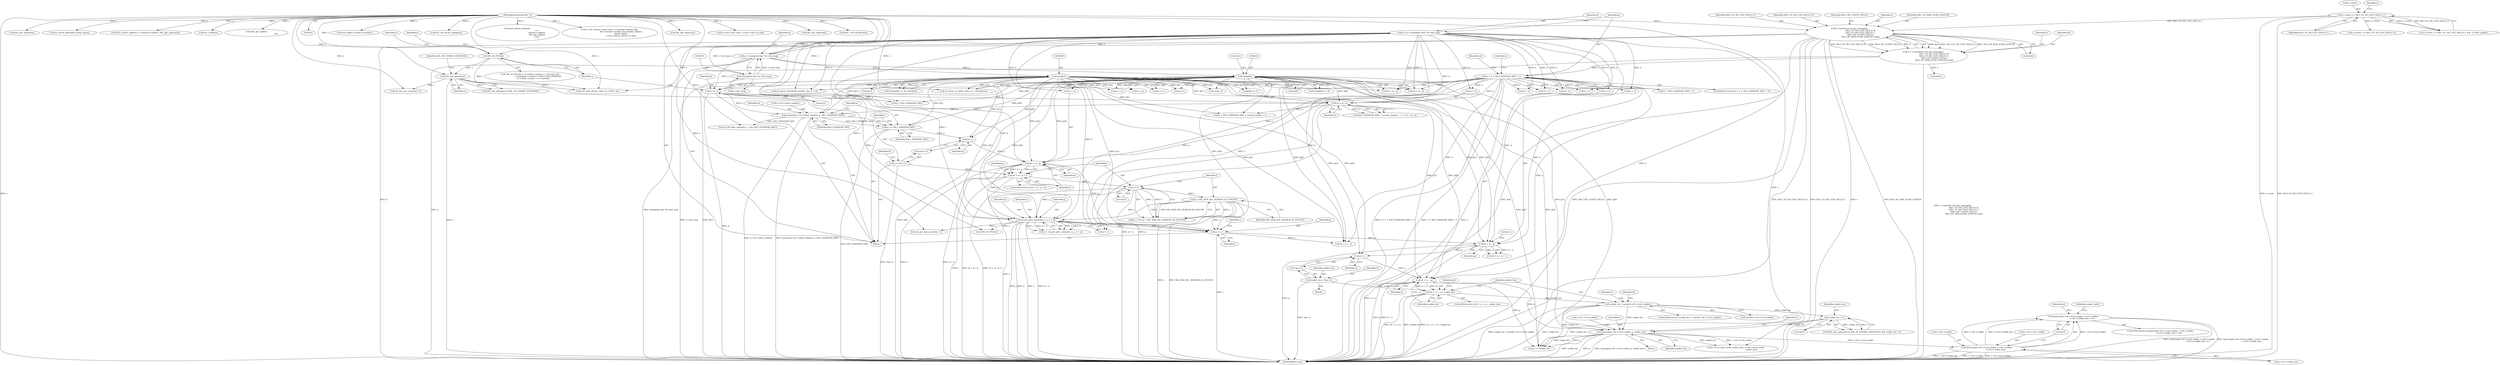 digraph "0_openssl_a004e72b95835136d3f1ea90517f706c24c03da7@API" {
"1000610" [label="(Call,memcmp(s->d1->rcvd_cookie, s->d1->cookie,\n                            s->d1->cookie_len) != 0)"];
"1000611" [label="(Call,memcmp(s->d1->rcvd_cookie, s->d1->cookie,\n                            s->d1->cookie_len))"];
"1000572" [label="(Call,memcpy(s->d1->rcvd_cookie, p, cookie_len))"];
"1000267" [label="(Call,(int)p[1])"];
"1000232" [label="(Call,p = (unsigned char *)s->init_msg)"];
"1000234" [label="(Call,(unsigned char *)s->init_msg)"];
"1000261" [label="(Call,(int)p[0])"];
"1000531" [label="(Call,(d + n ) - p)"];
"1000230" [label="(Call,d = p = (unsigned char *)s->init_msg)"];
"1000240" [label="(Call,n < 2 + SSL3_RANDOM_SIZE + 1)"];
"1000208" [label="(Call,n = s->method->ssl_get_message(s,\n                                   SSL3_ST_SR_CLNT_HELLO_B,\n                                   SSL3_ST_SR_CLNT_HELLO_C,\n                                   SSL3_MT_CLIENT_HELLO,\n                                   SSL3_RT_MAX_PLAIN_LENGTH, &ok))"];
"1000210" [label="(Call,s->method->ssl_get_message(s,\n                                   SSL3_ST_SR_CLNT_HELLO_B,\n                                   SSL3_ST_SR_CLNT_HELLO_C,\n                                   SSL3_MT_CLIENT_HELLO,\n                                   SSL3_RT_MAX_PLAIN_LENGTH, &ok))"];
"1000144" [label="(MethodParameterIn,SSL *s)"];
"1000181" [label="(Call,s->state == SSL3_ST_SR_CLNT_HELLO_C)"];
"1000527" [label="(Call,p++)"];
"1000510" [label="(Call,(d + n) - p)"];
"1000501" [label="(Call,p += j)"];
"1000419" [label="(Call,j < 0)"];
"1000402" [label="(Call,(d + n) - p < j)"];
"1000403" [label="(Call,(d + n) - p)"];
"1000399" [label="(Call,p++)"];
"1000393" [label="(Call,p += SSL3_RANDOM_SIZE)"];
"1000385" [label="(Call,memcpy(s->s3->client_random, p, SSL3_RANDOM_SIZE))"];
"1000272" [label="(Call,p += 2)"];
"1000356" [label="(Call,(d + n) - p)"];
"1000396" [label="(Call,j = *(p++))"];
"1000422" [label="(Call,j > SSL_MAX_SSL_SESSION_ID_LENGTH)"];
"1000459" [label="(Call,ssl_get_prev_session(s, p, j, d + n))"];
"1000337" [label="(Call,SSL_get_options(s))"];
"1000277" [label="(Call,SSL_IS_DTLS(s))"];
"1000568" [label="(Call,cookie_len > 0)"];
"1000546" [label="(Call,cookie_len > sizeof(s->d1->rcvd_cookie))"];
"1000530" [label="(Call,(d + n ) - p < cookie_len)"];
"1000524" [label="(Call,cookie_len = *(p++))"];
"1000984" [label="(Call,d + n)"];
"1000506" [label="(Identifier,s)"];
"1000180" [label="(Call,s->state == SSL3_ST_SR_CLNT_HELLO_C && !s->first_packet)"];
"1000350" [label="(Call,SSL3_RANDOM_SIZE + session_length + 1 >= (d + n) - p)"];
"1000507" [label="(Block,)"];
"1001646" [label="(Call,ssl3_digest_cached_records(s))"];
"1000407" [label="(Identifier,p)"];
"1001694" [label="(MethodReturn,int)"];
"1000419" [label="(Call,j < 0)"];
"1000210" [label="(Call,s->method->ssl_get_message(s,\n                                   SSL3_ST_SR_CLNT_HELLO_B,\n                                   SSL3_ST_SR_CLNT_HELLO_C,\n                                   SSL3_MT_CLIENT_HELLO,\n                                   SSL3_RT_MAX_PLAIN_LENGTH, &ok))"];
"1000233" [label="(Identifier,p)"];
"1000213" [label="(Identifier,SSL3_ST_SR_CLNT_HELLO_C)"];
"1000276" [label="(Call,SSL_IS_DTLS(s) ? (s->client_version > s->version &&\n                          s->method->version != DTLS_ANY_VERSION)\n        : (s->client_version < s->version))"];
"1000274" [label="(Literal,2)"];
"1000532" [label="(Call,d + n)"];
"1000795" [label="(Call,ssl_bytes_to_cipher_list(s, p, i, &(ciphers)))"];
"1000527" [label="(Call,p++)"];
"1000514" [label="(Identifier,p)"];
"1000273" [label="(Identifier,p)"];
"1000372" [label="(Call,p + SSL3_RANDOM_SIZE + session_length + 1)"];
"1000212" [label="(Identifier,SSL3_ST_SR_CLNT_HELLO_B)"];
"1000511" [label="(Call,d + n)"];
"1000571" [label="(Block,)"];
"1000612" [label="(Call,s->d1->rcvd_cookie)"];
"1000269" [label="(Call,p[1])"];
"1000209" [label="(Identifier,n)"];
"1000220" [label="(Identifier,ok)"];
"1001431" [label="(Call,tls1_set_server_sigalgs(s))"];
"1000277" [label="(Call,SSL_IS_DTLS(s))"];
"1000421" [label="(Literal,0)"];
"1000242" [label="(Call,2 + SSL3_RANDOM_SIZE + 1)"];
"1000392" [label="(Identifier,SSL3_RANDOM_SIZE)"];
"1000531" [label="(Call,(d + n ) - p)"];
"1000403" [label="(Call,(d + n) - p)"];
"1000234" [label="(Call,(unsigned char *)s->init_msg)"];
"1000357" [label="(Call,d + n)"];
"1000336" [label="(Call,SSL_get_options(s) & SSL_OP_COOKIE_EXCHANGE)"];
"1001676" [label="(Call,ssl3_send_alert(s, SSL3_AL_FATAL, al))"];
"1000402" [label="(Call,(d + n) - p < j)"];
"1000424" [label="(Identifier,SSL_MAX_SSL_SESSION_ID_LENGTH)"];
"1000393" [label="(Call,p += SSL3_RANDOM_SIZE)"];
"1000462" [label="(Identifier,j)"];
"1000418" [label="(Call,(j < 0) || (j > SSL_MAX_SSL_SESSION_ID_LENGTH))"];
"1000622" [label="(Call,s->d1->cookie_len)"];
"1000214" [label="(Identifier,SSL3_MT_CLIENT_HELLO)"];
"1000261" [label="(Call,(int)p[0])"];
"1000556" [label="(Identifier,al)"];
"1000611" [label="(Call,memcmp(s->d1->rcvd_cookie, s->d1->cookie,\n                            s->d1->cookie_len))"];
"1000296" [label="(Identifier,s)"];
"1000545" [label="(ControlStructure,if (cookie_len > sizeof(s->d1->rcvd_cookie)))"];
"1000617" [label="(Call,s->d1->cookie)"];
"1000536" [label="(Identifier,cookie_len)"];
"1000570" [label="(Literal,0)"];
"1000208" [label="(Call,n = s->method->ssl_get_message(s,\n                                   SSL3_ST_SR_CLNT_HELLO_B,\n                                   SSL3_ST_SR_CLNT_HELLO_C,\n                                   SSL3_MT_CLIENT_HELLO,\n                                   SSL3_RT_MAX_PLAIN_LENGTH, &ok))"];
"1000548" [label="(Call,sizeof(s->d1->rcvd_cookie))"];
"1000181" [label="(Call,s->state == SSL3_ST_SR_CLNT_HELLO_C)"];
"1000360" [label="(Identifier,p)"];
"1000420" [label="(Identifier,j)"];
"1000777" [label="(Call,(d + n) - p)"];
"1000524" [label="(Call,cookie_len = *(p++))"];
"1000584" [label="(Identifier,s)"];
"1000804" [label="(Call,p += i)"];
"1000267" [label="(Call,(int)p[1])"];
"1000566" [label="(Identifier,s)"];
"1000980" [label="(Call,ssl_parse_clienthello_tlsext(s, &p, d + n))"];
"1000391" [label="(Identifier,p)"];
"1000463" [label="(Call,d + n)"];
"1000398" [label="(Call,*(p++))"];
"1000461" [label="(Identifier,p)"];
"1000385" [label="(Call,memcpy(s->s3->client_random, p, SSL3_RANDOM_SIZE))"];
"1000572" [label="(Call,memcpy(s->d1->rcvd_cookie, p, cookie_len))"];
"1000609" [label="(ControlStructure,if (memcmp(s->d1->rcvd_cookie, s->d1->cookie,\n                            s->d1->cookie_len) != 0))"];
"1000399" [label="(Call,p++)"];
"1000533" [label="(Identifier,d)"];
"1001091" [label="(Call,ssl3_choose_cipher(s,\n                                                               s->\n                                                               session->ciphers,\n                                                               SSL_get_ciphers\n                                                               (s)))"];
"1000239" [label="(ControlStructure,if (n < 2 + SSL3_RANDOM_SIZE + 1))"];
"1000145" [label="(Block,)"];
"1000337" [label="(Call,SSL_get_options(s))"];
"1000539" [label="(Identifier,al)"];
"1000423" [label="(Identifier,j)"];
"1000546" [label="(Call,cookie_len > sizeof(s->d1->rcvd_cookie))"];
"1000232" [label="(Call,p = (unsigned char *)s->init_msg)"];
"1000501" [label="(Call,p += j)"];
"1000579" [label="(Identifier,cookie_len)"];
"1000502" [label="(Identifier,p)"];
"1000460" [label="(Identifier,s)"];
"1000386" [label="(Call,s->s3->client_random)"];
"1000547" [label="(Identifier,cookie_len)"];
"1000236" [label="(Call,s->init_msg)"];
"1000230" [label="(Call,d = p = (unsigned char *)s->init_msg)"];
"1000263" [label="(Call,p[0])"];
"1000404" [label="(Call,d + n)"];
"1000922" [label="(Call,(d + n) - p)"];
"1000936" [label="(Call,q = p)"];
"1000231" [label="(Identifier,d)"];
"1000610" [label="(Call,memcmp(s->d1->rcvd_cookie, s->d1->cookie,\n                            s->d1->cookie_len) != 0)"];
"1000778" [label="(Call,d + n)"];
"1000401" [label="(ControlStructure,if ((d + n) - p < j))"];
"1000405" [label="(Identifier,d)"];
"1000530" [label="(Call,(d + n ) - p < cookie_len)"];
"1000144" [label="(MethodParameterIn,SSL *s)"];
"1000282" [label="(Identifier,s)"];
"1000526" [label="(Call,*(p++))"];
"1000260" [label="(Call,((int)p[0]) << 8)"];
"1000497" [label="(Call,ssl_get_new_session(s, 1))"];
"1000346" [label="(Call,p + SSL3_RANDOM_SIZE)"];
"1001044" [label="(Call,s->tls_session_secret_cb(s, s->session->master_key,\n                                     &s->session->master_key_length, ciphers,\n                                     &pref_cipher,\n                                     s->tls_session_secret_cb_arg))"];
"1000411" [label="(Identifier,al)"];
"1000888" [label="(Call,SSL_get_ciphers(s))"];
"1000509" [label="(Call,(d + n) - p < 1)"];
"1000185" [label="(Identifier,SSL3_ST_SR_CLNT_HELLO_C)"];
"1001449" [label="(Call,s->cert->cert_cb(s, s->cert->cert_cb_arg))"];
"1000182" [label="(Call,s->state)"];
"1000400" [label="(Identifier,p)"];
"1000192" [label="(Call,s->state == SSL3_ST_SR_CLNT_HELLO_A)"];
"1000451" [label="(Call,ssl_get_new_session(s, 1))"];
"1000339" [label="(Identifier,SSL_OP_COOKIE_EXCHANGE)"];
"1000272" [label="(Call,p += 2)"];
"1000573" [label="(Call,s->d1->rcvd_cookie)"];
"1000240" [label="(Call,n < 2 + SSL3_RANDOM_SIZE + 1)"];
"1000394" [label="(Identifier,p)"];
"1001495" [label="(Call,SSL_get_ciphers(s))"];
"1000956" [label="(Call,p += i)"];
"1001635" [label="(Call,SSL_USE_SIGALGS(s))"];
"1000457" [label="(Call,i = ssl_get_prev_session(s, p, j, d + n))"];
"1000338" [label="(Identifier,s)"];
"1000211" [label="(Identifier,s)"];
"1000356" [label="(Call,(d + n) - p)"];
"1000395" [label="(Identifier,SSL3_RANDOM_SIZE)"];
"1000528" [label="(Identifier,p)"];
"1000923" [label="(Call,d + n)"];
"1000591" [label="(Call,s->ctx->app_verify_cookie_cb(s, s->d1->rcvd_cookie,\n                                                 cookie_len))"];
"1000565" [label="(Call,SSL_get_options(s))"];
"1000408" [label="(Identifier,j)"];
"1000747" [label="(Call,d + n)"];
"1000249" [label="(Identifier,al)"];
"1000515" [label="(Literal,1)"];
"1000222" [label="(Call,(int)n)"];
"1000630" [label="(Identifier,al)"];
"1000529" [label="(ControlStructure,if ((d + n ) - p < cookie_len))"];
"1000266" [label="(Literal,8)"];
"1000627" [label="(Literal,0)"];
"1000503" [label="(Identifier,j)"];
"1000216" [label="(Call,&ok)"];
"1000637" [label="(Identifier,cookie_valid)"];
"1000278" [label="(Identifier,s)"];
"1000241" [label="(Identifier,n)"];
"1000746" [label="(Call,(d + n ) - p)"];
"1000569" [label="(Identifier,cookie_len)"];
"1000568" [label="(Call,cookie_len > 0)"];
"1000215" [label="(Identifier,SSL3_RT_MAX_PLAIN_LENGTH)"];
"1000918" [label="(Call,p++)"];
"1001658" [label="(Call,ssl_check_clienthello_tlsext_late(s))"];
"1000535" [label="(Identifier,p)"];
"1000257" [label="(Identifier,s)"];
"1000578" [label="(Identifier,p)"];
"1000510" [label="(Call,(d + n) - p)"];
"1000397" [label="(Identifier,j)"];
"1001488" [label="(Call,ssl3_choose_cipher(s, s->session->ciphers, SSL_get_ciphers(s)))"];
"1000677" [label="(Call,tls1_suiteb(s))"];
"1000760" [label="(Call,n2s(p, i))"];
"1000396" [label="(Call,j = *(p++))"];
"1001098" [label="(Call,SSL_get_ciphers\n                                                               (s))"];
"1000563" [label="(Call,(SSL_get_options(s) & SSL_OP_COOKIE_EXCHANGE) && cookie_len > 0)"];
"1000505" [label="(Call,SSL_IS_DTLS(s))"];
"1000950" [label="(Call,p[j] == 0)"];
"1001003" [label="(Call,ssl_fill_hello_random(s, 1, pos, SSL3_RANDOM_SIZE))"];
"1000639" [label="(Call,p += cookie_len)"];
"1000259" [label="(Call,(((int)p[0]) << 8) | (int)p[1])"];
"1000188" [label="(Identifier,s)"];
"1000422" [label="(Call,j > SSL_MAX_SSL_SESSION_ID_LENGTH)"];
"1000525" [label="(Identifier,cookie_len)"];
"1000459" [label="(Call,ssl_get_prev_session(s, p, j, d + n))"];
"1000610" -> "1000609"  [label="AST: "];
"1000610" -> "1000627"  [label="CFG: "];
"1000611" -> "1000610"  [label="AST: "];
"1000627" -> "1000610"  [label="AST: "];
"1000630" -> "1000610"  [label="CFG: "];
"1000637" -> "1000610"  [label="CFG: "];
"1000610" -> "1001694"  [label="DDG: memcmp(s->d1->rcvd_cookie, s->d1->cookie,\n                            s->d1->cookie_len) != 0"];
"1000610" -> "1001694"  [label="DDG: memcmp(s->d1->rcvd_cookie, s->d1->cookie,\n                            s->d1->cookie_len)"];
"1000611" -> "1000610"  [label="DDG: s->d1->rcvd_cookie"];
"1000611" -> "1000610"  [label="DDG: s->d1->cookie"];
"1000611" -> "1000610"  [label="DDG: s->d1->cookie_len"];
"1000611" -> "1000622"  [label="CFG: "];
"1000612" -> "1000611"  [label="AST: "];
"1000617" -> "1000611"  [label="AST: "];
"1000622" -> "1000611"  [label="AST: "];
"1000627" -> "1000611"  [label="CFG: "];
"1000611" -> "1001694"  [label="DDG: s->d1->cookie_len"];
"1000611" -> "1001694"  [label="DDG: s->d1->cookie"];
"1000611" -> "1001694"  [label="DDG: s->d1->rcvd_cookie"];
"1000572" -> "1000611"  [label="DDG: s->d1->rcvd_cookie"];
"1000572" -> "1000571"  [label="AST: "];
"1000572" -> "1000579"  [label="CFG: "];
"1000573" -> "1000572"  [label="AST: "];
"1000578" -> "1000572"  [label="AST: "];
"1000579" -> "1000572"  [label="AST: "];
"1000584" -> "1000572"  [label="CFG: "];
"1000572" -> "1001694"  [label="DDG: cookie_len"];
"1000572" -> "1001694"  [label="DDG: p"];
"1000572" -> "1001694"  [label="DDG: memcpy(s->d1->rcvd_cookie, p, cookie_len)"];
"1000267" -> "1000572"  [label="DDG: p[1]"];
"1000261" -> "1000572"  [label="DDG: p[0]"];
"1000531" -> "1000572"  [label="DDG: p"];
"1000568" -> "1000572"  [label="DDG: cookie_len"];
"1000546" -> "1000572"  [label="DDG: cookie_len"];
"1000572" -> "1000591"  [label="DDG: s->d1->rcvd_cookie"];
"1000572" -> "1000591"  [label="DDG: cookie_len"];
"1000572" -> "1000639"  [label="DDG: cookie_len"];
"1000572" -> "1000639"  [label="DDG: p"];
"1000267" -> "1000259"  [label="AST: "];
"1000267" -> "1000269"  [label="CFG: "];
"1000268" -> "1000267"  [label="AST: "];
"1000269" -> "1000267"  [label="AST: "];
"1000259" -> "1000267"  [label="CFG: "];
"1000267" -> "1001694"  [label="DDG: p[1]"];
"1000267" -> "1000259"  [label="DDG: p[1]"];
"1000232" -> "1000267"  [label="DDG: p"];
"1000267" -> "1000272"  [label="DDG: p[1]"];
"1000267" -> "1000346"  [label="DDG: p[1]"];
"1000267" -> "1000356"  [label="DDG: p[1]"];
"1000267" -> "1000372"  [label="DDG: p[1]"];
"1000267" -> "1000385"  [label="DDG: p[1]"];
"1000267" -> "1000393"  [label="DDG: p[1]"];
"1000267" -> "1000399"  [label="DDG: p[1]"];
"1000267" -> "1000403"  [label="DDG: p[1]"];
"1000267" -> "1000459"  [label="DDG: p[1]"];
"1000267" -> "1000501"  [label="DDG: p[1]"];
"1000267" -> "1000510"  [label="DDG: p[1]"];
"1000267" -> "1000527"  [label="DDG: p[1]"];
"1000267" -> "1000531"  [label="DDG: p[1]"];
"1000267" -> "1000639"  [label="DDG: p[1]"];
"1000267" -> "1000746"  [label="DDG: p[1]"];
"1000267" -> "1000760"  [label="DDG: p[1]"];
"1000267" -> "1000777"  [label="DDG: p[1]"];
"1000267" -> "1000795"  [label="DDG: p[1]"];
"1000267" -> "1000804"  [label="DDG: p[1]"];
"1000267" -> "1000918"  [label="DDG: p[1]"];
"1000267" -> "1000922"  [label="DDG: p[1]"];
"1000267" -> "1000936"  [label="DDG: p[1]"];
"1000267" -> "1000950"  [label="DDG: p[1]"];
"1000267" -> "1000956"  [label="DDG: p[1]"];
"1000232" -> "1000230"  [label="AST: "];
"1000232" -> "1000234"  [label="CFG: "];
"1000233" -> "1000232"  [label="AST: "];
"1000234" -> "1000232"  [label="AST: "];
"1000230" -> "1000232"  [label="CFG: "];
"1000232" -> "1001694"  [label="DDG: p"];
"1000232" -> "1001694"  [label="DDG: (unsigned char *)s->init_msg"];
"1000232" -> "1000230"  [label="DDG: p"];
"1000234" -> "1000232"  [label="DDG: s->init_msg"];
"1000232" -> "1000261"  [label="DDG: p"];
"1000232" -> "1000272"  [label="DDG: p"];
"1000234" -> "1000236"  [label="CFG: "];
"1000235" -> "1000234"  [label="AST: "];
"1000236" -> "1000234"  [label="AST: "];
"1000234" -> "1001694"  [label="DDG: s->init_msg"];
"1000234" -> "1000230"  [label="DDG: s->init_msg"];
"1000261" -> "1000260"  [label="AST: "];
"1000261" -> "1000263"  [label="CFG: "];
"1000262" -> "1000261"  [label="AST: "];
"1000263" -> "1000261"  [label="AST: "];
"1000266" -> "1000261"  [label="CFG: "];
"1000261" -> "1001694"  [label="DDG: p[0]"];
"1000261" -> "1000260"  [label="DDG: p[0]"];
"1000261" -> "1000272"  [label="DDG: p[0]"];
"1000261" -> "1000346"  [label="DDG: p[0]"];
"1000261" -> "1000356"  [label="DDG: p[0]"];
"1000261" -> "1000372"  [label="DDG: p[0]"];
"1000261" -> "1000385"  [label="DDG: p[0]"];
"1000261" -> "1000393"  [label="DDG: p[0]"];
"1000261" -> "1000399"  [label="DDG: p[0]"];
"1000261" -> "1000403"  [label="DDG: p[0]"];
"1000261" -> "1000459"  [label="DDG: p[0]"];
"1000261" -> "1000501"  [label="DDG: p[0]"];
"1000261" -> "1000510"  [label="DDG: p[0]"];
"1000261" -> "1000527"  [label="DDG: p[0]"];
"1000261" -> "1000531"  [label="DDG: p[0]"];
"1000261" -> "1000639"  [label="DDG: p[0]"];
"1000261" -> "1000746"  [label="DDG: p[0]"];
"1000261" -> "1000760"  [label="DDG: p[0]"];
"1000261" -> "1000777"  [label="DDG: p[0]"];
"1000261" -> "1000795"  [label="DDG: p[0]"];
"1000261" -> "1000804"  [label="DDG: p[0]"];
"1000261" -> "1000918"  [label="DDG: p[0]"];
"1000261" -> "1000922"  [label="DDG: p[0]"];
"1000261" -> "1000936"  [label="DDG: p[0]"];
"1000261" -> "1000950"  [label="DDG: p[0]"];
"1000261" -> "1000956"  [label="DDG: p[0]"];
"1000531" -> "1000530"  [label="AST: "];
"1000531" -> "1000535"  [label="CFG: "];
"1000532" -> "1000531"  [label="AST: "];
"1000535" -> "1000531"  [label="AST: "];
"1000536" -> "1000531"  [label="CFG: "];
"1000531" -> "1001694"  [label="DDG: p"];
"1000531" -> "1001694"  [label="DDG: d + n"];
"1000531" -> "1000530"  [label="DDG: d + n"];
"1000531" -> "1000530"  [label="DDG: p"];
"1000230" -> "1000531"  [label="DDG: d"];
"1000240" -> "1000531"  [label="DDG: n"];
"1000527" -> "1000531"  [label="DDG: p"];
"1000531" -> "1000639"  [label="DDG: p"];
"1000230" -> "1000145"  [label="AST: "];
"1000231" -> "1000230"  [label="AST: "];
"1000241" -> "1000230"  [label="CFG: "];
"1000230" -> "1001694"  [label="DDG: d"];
"1000230" -> "1000356"  [label="DDG: d"];
"1000230" -> "1000357"  [label="DDG: d"];
"1000230" -> "1000403"  [label="DDG: d"];
"1000230" -> "1000404"  [label="DDG: d"];
"1000230" -> "1000459"  [label="DDG: d"];
"1000230" -> "1000463"  [label="DDG: d"];
"1000230" -> "1000510"  [label="DDG: d"];
"1000230" -> "1000511"  [label="DDG: d"];
"1000230" -> "1000532"  [label="DDG: d"];
"1000230" -> "1000746"  [label="DDG: d"];
"1000230" -> "1000747"  [label="DDG: d"];
"1000230" -> "1000777"  [label="DDG: d"];
"1000230" -> "1000778"  [label="DDG: d"];
"1000230" -> "1000922"  [label="DDG: d"];
"1000230" -> "1000923"  [label="DDG: d"];
"1000230" -> "1000980"  [label="DDG: d"];
"1000230" -> "1000984"  [label="DDG: d"];
"1000240" -> "1000239"  [label="AST: "];
"1000240" -> "1000242"  [label="CFG: "];
"1000241" -> "1000240"  [label="AST: "];
"1000242" -> "1000240"  [label="AST: "];
"1000249" -> "1000240"  [label="CFG: "];
"1000257" -> "1000240"  [label="CFG: "];
"1000240" -> "1001694"  [label="DDG: n < 2 + SSL3_RANDOM_SIZE + 1"];
"1000240" -> "1001694"  [label="DDG: 2 + SSL3_RANDOM_SIZE + 1"];
"1000240" -> "1001694"  [label="DDG: n"];
"1000208" -> "1000240"  [label="DDG: n"];
"1000240" -> "1000356"  [label="DDG: n"];
"1000240" -> "1000357"  [label="DDG: n"];
"1000240" -> "1000403"  [label="DDG: n"];
"1000240" -> "1000404"  [label="DDG: n"];
"1000240" -> "1000459"  [label="DDG: n"];
"1000240" -> "1000463"  [label="DDG: n"];
"1000240" -> "1000510"  [label="DDG: n"];
"1000240" -> "1000511"  [label="DDG: n"];
"1000240" -> "1000532"  [label="DDG: n"];
"1000240" -> "1000746"  [label="DDG: n"];
"1000240" -> "1000747"  [label="DDG: n"];
"1000240" -> "1000777"  [label="DDG: n"];
"1000240" -> "1000778"  [label="DDG: n"];
"1000240" -> "1000922"  [label="DDG: n"];
"1000240" -> "1000923"  [label="DDG: n"];
"1000240" -> "1000980"  [label="DDG: n"];
"1000240" -> "1000984"  [label="DDG: n"];
"1000208" -> "1000145"  [label="AST: "];
"1000208" -> "1000210"  [label="CFG: "];
"1000209" -> "1000208"  [label="AST: "];
"1000210" -> "1000208"  [label="AST: "];
"1000220" -> "1000208"  [label="CFG: "];
"1000208" -> "1001694"  [label="DDG: s->method->ssl_get_message(s,\n                                   SSL3_ST_SR_CLNT_HELLO_B,\n                                   SSL3_ST_SR_CLNT_HELLO_C,\n                                   SSL3_MT_CLIENT_HELLO,\n                                   SSL3_RT_MAX_PLAIN_LENGTH, &ok)"];
"1000210" -> "1000208"  [label="DDG: &ok"];
"1000210" -> "1000208"  [label="DDG: SSL3_ST_SR_CLNT_HELLO_C"];
"1000210" -> "1000208"  [label="DDG: SSL3_RT_MAX_PLAIN_LENGTH"];
"1000210" -> "1000208"  [label="DDG: SSL3_ST_SR_CLNT_HELLO_B"];
"1000210" -> "1000208"  [label="DDG: SSL3_MT_CLIENT_HELLO"];
"1000210" -> "1000208"  [label="DDG: s"];
"1000208" -> "1000222"  [label="DDG: n"];
"1000210" -> "1000216"  [label="CFG: "];
"1000211" -> "1000210"  [label="AST: "];
"1000212" -> "1000210"  [label="AST: "];
"1000213" -> "1000210"  [label="AST: "];
"1000214" -> "1000210"  [label="AST: "];
"1000215" -> "1000210"  [label="AST: "];
"1000216" -> "1000210"  [label="AST: "];
"1000210" -> "1001694"  [label="DDG: &ok"];
"1000210" -> "1001694"  [label="DDG: SSL3_MT_CLIENT_HELLO"];
"1000210" -> "1001694"  [label="DDG: SSL3_ST_SR_CLNT_HELLO_B"];
"1000210" -> "1001694"  [label="DDG: SSL3_ST_SR_CLNT_HELLO_C"];
"1000210" -> "1001694"  [label="DDG: s"];
"1000210" -> "1001694"  [label="DDG: SSL3_RT_MAX_PLAIN_LENGTH"];
"1000144" -> "1000210"  [label="DDG: s"];
"1000181" -> "1000210"  [label="DDG: SSL3_ST_SR_CLNT_HELLO_C"];
"1000210" -> "1000277"  [label="DDG: s"];
"1000210" -> "1001676"  [label="DDG: s"];
"1000144" -> "1000143"  [label="AST: "];
"1000144" -> "1001694"  [label="DDG: s"];
"1000144" -> "1000277"  [label="DDG: s"];
"1000144" -> "1000337"  [label="DDG: s"];
"1000144" -> "1000451"  [label="DDG: s"];
"1000144" -> "1000459"  [label="DDG: s"];
"1000144" -> "1000497"  [label="DDG: s"];
"1000144" -> "1000505"  [label="DDG: s"];
"1000144" -> "1000565"  [label="DDG: s"];
"1000144" -> "1000591"  [label="DDG: s"];
"1000144" -> "1000677"  [label="DDG: s"];
"1000144" -> "1000795"  [label="DDG: s"];
"1000144" -> "1000888"  [label="DDG: s"];
"1000144" -> "1000980"  [label="DDG: s"];
"1000144" -> "1001003"  [label="DDG: s"];
"1000144" -> "1001044"  [label="DDG: s"];
"1000144" -> "1001091"  [label="DDG: s"];
"1000144" -> "1001098"  [label="DDG: s"];
"1000144" -> "1001431"  [label="DDG: s"];
"1000144" -> "1001449"  [label="DDG: s"];
"1000144" -> "1001488"  [label="DDG: s"];
"1000144" -> "1001495"  [label="DDG: s"];
"1000144" -> "1001635"  [label="DDG: s"];
"1000144" -> "1001646"  [label="DDG: s"];
"1000144" -> "1001658"  [label="DDG: s"];
"1000144" -> "1001676"  [label="DDG: s"];
"1000181" -> "1000180"  [label="AST: "];
"1000181" -> "1000185"  [label="CFG: "];
"1000182" -> "1000181"  [label="AST: "];
"1000185" -> "1000181"  [label="AST: "];
"1000188" -> "1000181"  [label="CFG: "];
"1000180" -> "1000181"  [label="CFG: "];
"1000181" -> "1001694"  [label="DDG: s->state"];
"1000181" -> "1001694"  [label="DDG: SSL3_ST_SR_CLNT_HELLO_C"];
"1000181" -> "1000180"  [label="DDG: s->state"];
"1000181" -> "1000180"  [label="DDG: SSL3_ST_SR_CLNT_HELLO_C"];
"1000181" -> "1000192"  [label="DDG: s->state"];
"1000527" -> "1000526"  [label="AST: "];
"1000527" -> "1000528"  [label="CFG: "];
"1000528" -> "1000527"  [label="AST: "];
"1000526" -> "1000527"  [label="CFG: "];
"1000510" -> "1000527"  [label="DDG: p"];
"1000510" -> "1000509"  [label="AST: "];
"1000510" -> "1000514"  [label="CFG: "];
"1000511" -> "1000510"  [label="AST: "];
"1000514" -> "1000510"  [label="AST: "];
"1000515" -> "1000510"  [label="CFG: "];
"1000510" -> "1001694"  [label="DDG: p"];
"1000510" -> "1001694"  [label="DDG: d + n"];
"1000510" -> "1000509"  [label="DDG: d + n"];
"1000510" -> "1000509"  [label="DDG: p"];
"1000501" -> "1000510"  [label="DDG: p"];
"1000501" -> "1000145"  [label="AST: "];
"1000501" -> "1000503"  [label="CFG: "];
"1000502" -> "1000501"  [label="AST: "];
"1000503" -> "1000501"  [label="AST: "];
"1000506" -> "1000501"  [label="CFG: "];
"1000501" -> "1001694"  [label="DDG: j"];
"1000419" -> "1000501"  [label="DDG: j"];
"1000422" -> "1000501"  [label="DDG: j"];
"1000459" -> "1000501"  [label="DDG: j"];
"1000459" -> "1000501"  [label="DDG: p"];
"1000403" -> "1000501"  [label="DDG: p"];
"1000501" -> "1000746"  [label="DDG: p"];
"1000419" -> "1000418"  [label="AST: "];
"1000419" -> "1000421"  [label="CFG: "];
"1000420" -> "1000419"  [label="AST: "];
"1000421" -> "1000419"  [label="AST: "];
"1000423" -> "1000419"  [label="CFG: "];
"1000418" -> "1000419"  [label="CFG: "];
"1000419" -> "1001694"  [label="DDG: j"];
"1000419" -> "1000418"  [label="DDG: j"];
"1000419" -> "1000418"  [label="DDG: 0"];
"1000402" -> "1000419"  [label="DDG: j"];
"1000419" -> "1000422"  [label="DDG: j"];
"1000419" -> "1000459"  [label="DDG: j"];
"1000402" -> "1000401"  [label="AST: "];
"1000402" -> "1000408"  [label="CFG: "];
"1000403" -> "1000402"  [label="AST: "];
"1000408" -> "1000402"  [label="AST: "];
"1000411" -> "1000402"  [label="CFG: "];
"1000420" -> "1000402"  [label="CFG: "];
"1000402" -> "1001694"  [label="DDG: (d + n) - p < j"];
"1000402" -> "1001694"  [label="DDG: j"];
"1000402" -> "1001694"  [label="DDG: (d + n) - p"];
"1000403" -> "1000402"  [label="DDG: d + n"];
"1000403" -> "1000402"  [label="DDG: p"];
"1000396" -> "1000402"  [label="DDG: j"];
"1000403" -> "1000407"  [label="CFG: "];
"1000404" -> "1000403"  [label="AST: "];
"1000407" -> "1000403"  [label="AST: "];
"1000408" -> "1000403"  [label="CFG: "];
"1000403" -> "1001694"  [label="DDG: d + n"];
"1000403" -> "1001694"  [label="DDG: p"];
"1000399" -> "1000403"  [label="DDG: p"];
"1000403" -> "1000459"  [label="DDG: p"];
"1000399" -> "1000398"  [label="AST: "];
"1000399" -> "1000400"  [label="CFG: "];
"1000400" -> "1000399"  [label="AST: "];
"1000398" -> "1000399"  [label="CFG: "];
"1000393" -> "1000399"  [label="DDG: p"];
"1000393" -> "1000145"  [label="AST: "];
"1000393" -> "1000395"  [label="CFG: "];
"1000394" -> "1000393"  [label="AST: "];
"1000395" -> "1000393"  [label="AST: "];
"1000397" -> "1000393"  [label="CFG: "];
"1000393" -> "1001694"  [label="DDG: SSL3_RANDOM_SIZE"];
"1000385" -> "1000393"  [label="DDG: SSL3_RANDOM_SIZE"];
"1000385" -> "1000393"  [label="DDG: p"];
"1000385" -> "1000145"  [label="AST: "];
"1000385" -> "1000392"  [label="CFG: "];
"1000386" -> "1000385"  [label="AST: "];
"1000391" -> "1000385"  [label="AST: "];
"1000392" -> "1000385"  [label="AST: "];
"1000394" -> "1000385"  [label="CFG: "];
"1000385" -> "1001694"  [label="DDG: s->s3->client_random"];
"1000385" -> "1001694"  [label="DDG: memcpy(s->s3->client_random, p, SSL3_RANDOM_SIZE)"];
"1000272" -> "1000385"  [label="DDG: p"];
"1000356" -> "1000385"  [label="DDG: p"];
"1000385" -> "1001003"  [label="DDG: SSL3_RANDOM_SIZE"];
"1000272" -> "1000145"  [label="AST: "];
"1000272" -> "1000274"  [label="CFG: "];
"1000273" -> "1000272"  [label="AST: "];
"1000274" -> "1000272"  [label="AST: "];
"1000278" -> "1000272"  [label="CFG: "];
"1000272" -> "1001694"  [label="DDG: p"];
"1000272" -> "1000346"  [label="DDG: p"];
"1000272" -> "1000356"  [label="DDG: p"];
"1000356" -> "1000350"  [label="AST: "];
"1000356" -> "1000360"  [label="CFG: "];
"1000357" -> "1000356"  [label="AST: "];
"1000360" -> "1000356"  [label="AST: "];
"1000350" -> "1000356"  [label="CFG: "];
"1000356" -> "1001694"  [label="DDG: d + n"];
"1000356" -> "1001694"  [label="DDG: p"];
"1000356" -> "1000350"  [label="DDG: d + n"];
"1000356" -> "1000350"  [label="DDG: p"];
"1000356" -> "1000372"  [label="DDG: p"];
"1000396" -> "1000145"  [label="AST: "];
"1000396" -> "1000398"  [label="CFG: "];
"1000397" -> "1000396"  [label="AST: "];
"1000398" -> "1000396"  [label="AST: "];
"1000405" -> "1000396"  [label="CFG: "];
"1000396" -> "1001694"  [label="DDG: *(p++)"];
"1000422" -> "1000418"  [label="AST: "];
"1000422" -> "1000424"  [label="CFG: "];
"1000423" -> "1000422"  [label="AST: "];
"1000424" -> "1000422"  [label="AST: "];
"1000418" -> "1000422"  [label="CFG: "];
"1000422" -> "1001694"  [label="DDG: j"];
"1000422" -> "1001694"  [label="DDG: SSL_MAX_SSL_SESSION_ID_LENGTH"];
"1000422" -> "1000418"  [label="DDG: j"];
"1000422" -> "1000418"  [label="DDG: SSL_MAX_SSL_SESSION_ID_LENGTH"];
"1000422" -> "1000459"  [label="DDG: j"];
"1000459" -> "1000457"  [label="AST: "];
"1000459" -> "1000463"  [label="CFG: "];
"1000460" -> "1000459"  [label="AST: "];
"1000461" -> "1000459"  [label="AST: "];
"1000462" -> "1000459"  [label="AST: "];
"1000463" -> "1000459"  [label="AST: "];
"1000457" -> "1000459"  [label="CFG: "];
"1000459" -> "1001694"  [label="DDG: p"];
"1000459" -> "1001694"  [label="DDG: s"];
"1000459" -> "1001694"  [label="DDG: d + n"];
"1000459" -> "1001694"  [label="DDG: j"];
"1000459" -> "1000457"  [label="DDG: s"];
"1000459" -> "1000457"  [label="DDG: p"];
"1000459" -> "1000457"  [label="DDG: j"];
"1000459" -> "1000457"  [label="DDG: d + n"];
"1000337" -> "1000459"  [label="DDG: s"];
"1000459" -> "1000497"  [label="DDG: s"];
"1000459" -> "1000505"  [label="DDG: s"];
"1000337" -> "1000336"  [label="AST: "];
"1000337" -> "1000338"  [label="CFG: "];
"1000338" -> "1000337"  [label="AST: "];
"1000339" -> "1000337"  [label="CFG: "];
"1000337" -> "1001694"  [label="DDG: s"];
"1000337" -> "1000336"  [label="DDG: s"];
"1000277" -> "1000337"  [label="DDG: s"];
"1000337" -> "1000451"  [label="DDG: s"];
"1000337" -> "1001676"  [label="DDG: s"];
"1000277" -> "1000276"  [label="AST: "];
"1000277" -> "1000278"  [label="CFG: "];
"1000278" -> "1000277"  [label="AST: "];
"1000282" -> "1000277"  [label="CFG: "];
"1000296" -> "1000277"  [label="CFG: "];
"1000277" -> "1001676"  [label="DDG: s"];
"1000568" -> "1000563"  [label="AST: "];
"1000568" -> "1000570"  [label="CFG: "];
"1000569" -> "1000568"  [label="AST: "];
"1000570" -> "1000568"  [label="AST: "];
"1000563" -> "1000568"  [label="CFG: "];
"1000568" -> "1000563"  [label="DDG: cookie_len"];
"1000568" -> "1000563"  [label="DDG: 0"];
"1000546" -> "1000568"  [label="DDG: cookie_len"];
"1000568" -> "1000639"  [label="DDG: cookie_len"];
"1000546" -> "1000545"  [label="AST: "];
"1000546" -> "1000548"  [label="CFG: "];
"1000547" -> "1000546"  [label="AST: "];
"1000548" -> "1000546"  [label="AST: "];
"1000556" -> "1000546"  [label="CFG: "];
"1000566" -> "1000546"  [label="CFG: "];
"1000546" -> "1001694"  [label="DDG: cookie_len > sizeof(s->d1->rcvd_cookie)"];
"1000546" -> "1001694"  [label="DDG: cookie_len"];
"1000530" -> "1000546"  [label="DDG: cookie_len"];
"1000546" -> "1000639"  [label="DDG: cookie_len"];
"1000530" -> "1000529"  [label="AST: "];
"1000530" -> "1000536"  [label="CFG: "];
"1000536" -> "1000530"  [label="AST: "];
"1000539" -> "1000530"  [label="CFG: "];
"1000547" -> "1000530"  [label="CFG: "];
"1000530" -> "1001694"  [label="DDG: (d + n ) - p"];
"1000530" -> "1001694"  [label="DDG: cookie_len"];
"1000530" -> "1001694"  [label="DDG: (d + n ) - p < cookie_len"];
"1000524" -> "1000530"  [label="DDG: cookie_len"];
"1000524" -> "1000507"  [label="AST: "];
"1000524" -> "1000526"  [label="CFG: "];
"1000525" -> "1000524"  [label="AST: "];
"1000526" -> "1000524"  [label="AST: "];
"1000533" -> "1000524"  [label="CFG: "];
"1000524" -> "1001694"  [label="DDG: *(p++)"];
}
